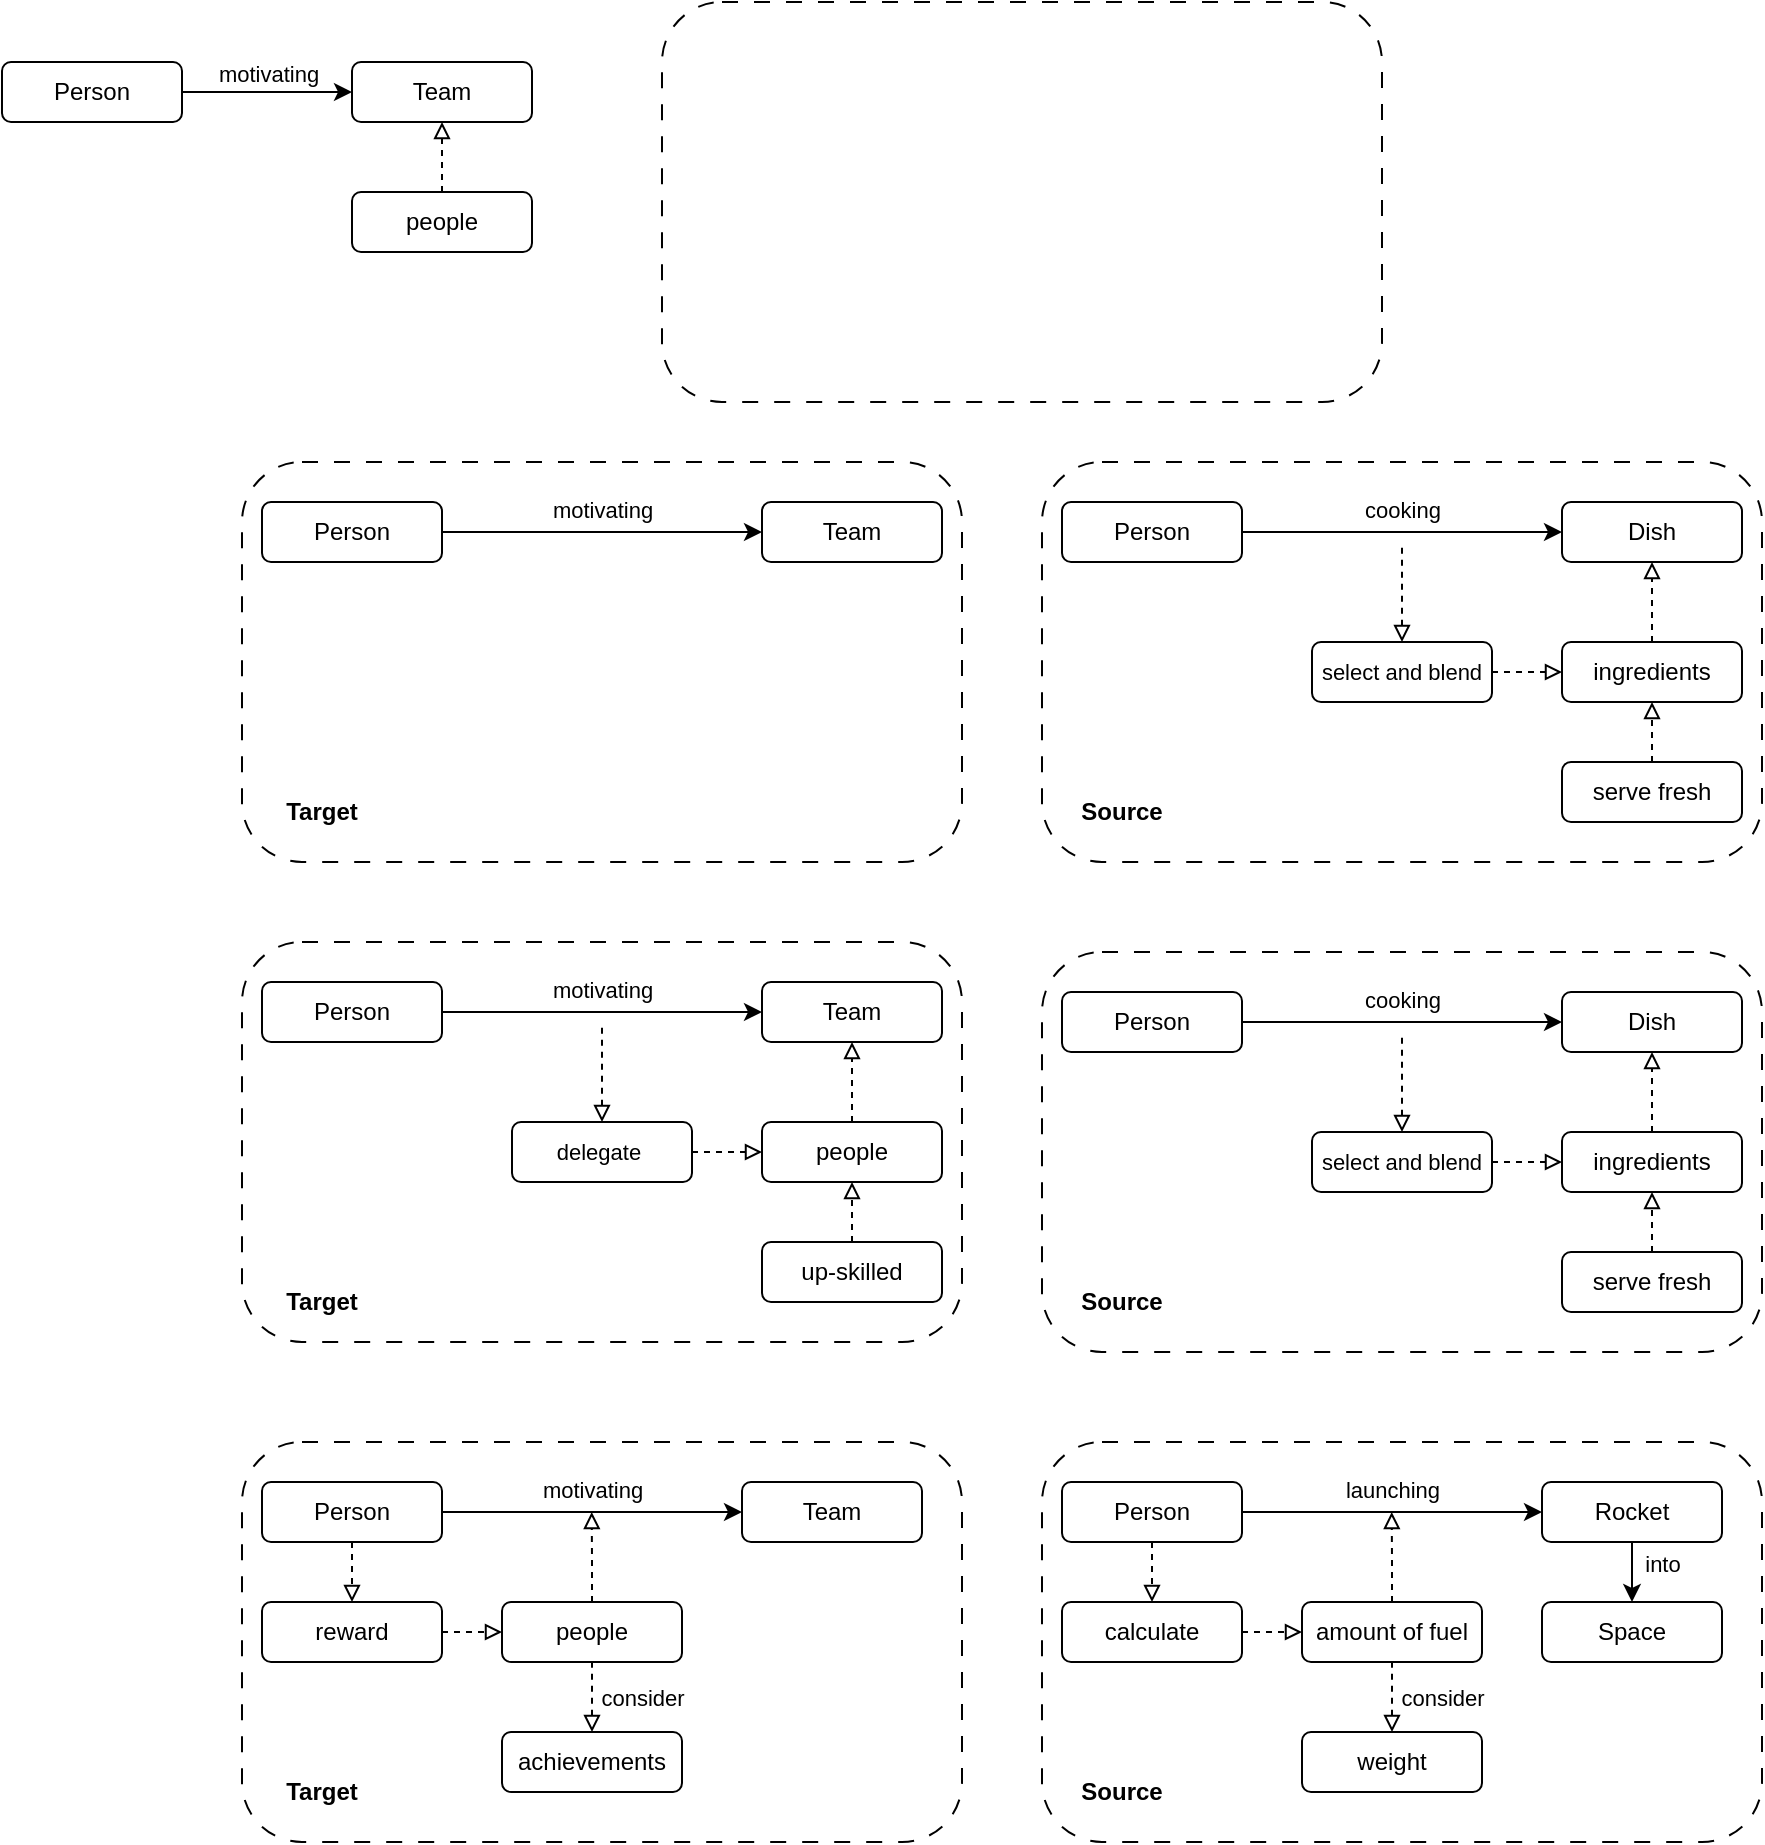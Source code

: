 <mxfile version="22.0.8" type="github">
  <diagram name="Page-1" id="jASNOiwGnqA6pGNYTXdg">
    <mxGraphModel dx="2364" dy="1497" grid="1" gridSize="10" guides="1" tooltips="1" connect="1" arrows="1" fold="1" page="1" pageScale="1" pageWidth="1169" pageHeight="827" math="0" shadow="0">
      <root>
        <mxCell id="0" />
        <mxCell id="1" parent="0" />
        <mxCell id="znEUngbkiNl1JFGDMSZA-22" value="" style="rounded=1;whiteSpace=wrap;html=1;fillColor=none;dashed=1;strokeColor=default;dashPattern=8 8;" parent="1" vertex="1">
          <mxGeometry x="470" y="150" width="360" height="200" as="geometry" />
        </mxCell>
        <mxCell id="znEUngbkiNl1JFGDMSZA-8" value="motivating" style="edgeStyle=orthogonalEdgeStyle;rounded=0;orthogonalLoop=1;jettySize=auto;html=1;exitX=1;exitY=0.5;exitDx=0;exitDy=0;entryX=0;entryY=0.5;entryDx=0;entryDy=0;" parent="1" source="znEUngbkiNl1JFGDMSZA-6" target="znEUngbkiNl1JFGDMSZA-7" edge="1">
          <mxGeometry x="0.012" y="9" relative="1" as="geometry">
            <mxPoint as="offset" />
          </mxGeometry>
        </mxCell>
        <mxCell id="znEUngbkiNl1JFGDMSZA-6" value="Person" style="rounded=1;whiteSpace=wrap;html=1;" parent="1" vertex="1">
          <mxGeometry x="-50" y="-50" width="90" height="30" as="geometry" />
        </mxCell>
        <mxCell id="znEUngbkiNl1JFGDMSZA-7" value="Team" style="rounded=1;whiteSpace=wrap;html=1;" parent="1" vertex="1">
          <mxGeometry x="125" y="-50" width="90" height="30" as="geometry" />
        </mxCell>
        <mxCell id="znEUngbkiNl1JFGDMSZA-9" value="cooking" style="edgeStyle=orthogonalEdgeStyle;rounded=0;orthogonalLoop=1;jettySize=auto;html=1;exitX=1;exitY=0.5;exitDx=0;exitDy=0;entryX=0;entryY=0.5;entryDx=0;entryDy=0;" parent="1" source="znEUngbkiNl1JFGDMSZA-10" target="znEUngbkiNl1JFGDMSZA-11" edge="1">
          <mxGeometry x="-0.005" y="11" relative="1" as="geometry">
            <mxPoint as="offset" />
          </mxGeometry>
        </mxCell>
        <mxCell id="znEUngbkiNl1JFGDMSZA-10" value="Person" style="rounded=1;whiteSpace=wrap;html=1;" parent="1" vertex="1">
          <mxGeometry x="480" y="170" width="90" height="30" as="geometry" />
        </mxCell>
        <mxCell id="znEUngbkiNl1JFGDMSZA-11" value="Dish" style="rounded=1;whiteSpace=wrap;html=1;" parent="1" vertex="1">
          <mxGeometry x="730" y="170" width="90" height="30" as="geometry" />
        </mxCell>
        <mxCell id="znEUngbkiNl1JFGDMSZA-17" style="edgeStyle=orthogonalEdgeStyle;rounded=0;orthogonalLoop=1;jettySize=auto;html=1;exitX=0.5;exitY=0;exitDx=0;exitDy=0;entryX=0.5;entryY=1;entryDx=0;entryDy=0;dashed=1;endArrow=block;endFill=0;" parent="1" source="znEUngbkiNl1JFGDMSZA-12" target="znEUngbkiNl1JFGDMSZA-11" edge="1">
          <mxGeometry relative="1" as="geometry" />
        </mxCell>
        <mxCell id="znEUngbkiNl1JFGDMSZA-12" value="ingredients" style="rounded=1;whiteSpace=wrap;html=1;" parent="1" vertex="1">
          <mxGeometry x="730" y="240" width="90" height="30" as="geometry" />
        </mxCell>
        <mxCell id="znEUngbkiNl1JFGDMSZA-19" style="edgeStyle=orthogonalEdgeStyle;rounded=0;orthogonalLoop=1;jettySize=auto;html=1;exitX=0.5;exitY=0;exitDx=0;exitDy=0;startArrow=block;startFill=0;endArrow=none;endFill=0;dashed=1;" parent="1" source="znEUngbkiNl1JFGDMSZA-14" edge="1">
          <mxGeometry relative="1" as="geometry">
            <mxPoint x="650" y="190" as="targetPoint" />
          </mxGeometry>
        </mxCell>
        <mxCell id="znEUngbkiNl1JFGDMSZA-20" style="edgeStyle=orthogonalEdgeStyle;rounded=0;orthogonalLoop=1;jettySize=auto;html=1;exitX=1;exitY=0.5;exitDx=0;exitDy=0;entryX=0;entryY=0.5;entryDx=0;entryDy=0;endArrow=block;endFill=0;dashed=1;" parent="1" source="znEUngbkiNl1JFGDMSZA-14" target="znEUngbkiNl1JFGDMSZA-12" edge="1">
          <mxGeometry relative="1" as="geometry" />
        </mxCell>
        <mxCell id="znEUngbkiNl1JFGDMSZA-14" value="&lt;font style=&quot;font-size: 11px;&quot;&gt;select and blend&lt;/font&gt;" style="rounded=1;whiteSpace=wrap;html=1;" parent="1" vertex="1">
          <mxGeometry x="605" y="240" width="90" height="30" as="geometry" />
        </mxCell>
        <mxCell id="znEUngbkiNl1JFGDMSZA-16" style="edgeStyle=orthogonalEdgeStyle;rounded=0;orthogonalLoop=1;jettySize=auto;html=1;exitX=0.5;exitY=0;exitDx=0;exitDy=0;dashed=1;endArrow=block;endFill=0;entryX=0.5;entryY=1;entryDx=0;entryDy=0;" parent="1" source="znEUngbkiNl1JFGDMSZA-15" target="znEUngbkiNl1JFGDMSZA-12" edge="1">
          <mxGeometry relative="1" as="geometry">
            <mxPoint x="880" y="300" as="targetPoint" />
          </mxGeometry>
        </mxCell>
        <mxCell id="znEUngbkiNl1JFGDMSZA-15" value="serve fresh" style="rounded=1;whiteSpace=wrap;html=1;" parent="1" vertex="1">
          <mxGeometry x="730" y="300" width="90" height="30" as="geometry" />
        </mxCell>
        <mxCell id="znEUngbkiNl1JFGDMSZA-24" style="edgeStyle=orthogonalEdgeStyle;rounded=0;orthogonalLoop=1;jettySize=auto;html=1;exitX=0.5;exitY=0;exitDx=0;exitDy=0;entryX=0.5;entryY=1;entryDx=0;entryDy=0;endArrow=block;endFill=0;dashed=1;" parent="1" source="znEUngbkiNl1JFGDMSZA-23" target="znEUngbkiNl1JFGDMSZA-7" edge="1">
          <mxGeometry relative="1" as="geometry" />
        </mxCell>
        <mxCell id="znEUngbkiNl1JFGDMSZA-23" value="people" style="rounded=1;whiteSpace=wrap;html=1;" parent="1" vertex="1">
          <mxGeometry x="125" y="15" width="90" height="30" as="geometry" />
        </mxCell>
        <mxCell id="znEUngbkiNl1JFGDMSZA-25" value="" style="rounded=1;whiteSpace=wrap;html=1;fillColor=none;dashed=1;strokeColor=default;dashPattern=8 8;" parent="1" vertex="1">
          <mxGeometry x="280" y="-80" width="360" height="200" as="geometry" />
        </mxCell>
        <mxCell id="znEUngbkiNl1JFGDMSZA-26" value="" style="rounded=1;whiteSpace=wrap;html=1;fillColor=none;dashed=1;strokeColor=default;dashPattern=8 8;" parent="1" vertex="1">
          <mxGeometry x="70" y="150" width="360" height="200" as="geometry" />
        </mxCell>
        <mxCell id="znEUngbkiNl1JFGDMSZA-27" value="motivating" style="edgeStyle=orthogonalEdgeStyle;rounded=0;orthogonalLoop=1;jettySize=auto;html=1;exitX=1;exitY=0.5;exitDx=0;exitDy=0;entryX=0;entryY=0.5;entryDx=0;entryDy=0;" parent="1" source="znEUngbkiNl1JFGDMSZA-28" target="znEUngbkiNl1JFGDMSZA-29" edge="1">
          <mxGeometry y="11" relative="1" as="geometry">
            <mxPoint as="offset" />
          </mxGeometry>
        </mxCell>
        <mxCell id="znEUngbkiNl1JFGDMSZA-28" value="Person" style="rounded=1;whiteSpace=wrap;html=1;" parent="1" vertex="1">
          <mxGeometry x="80" y="170" width="90" height="30" as="geometry" />
        </mxCell>
        <mxCell id="znEUngbkiNl1JFGDMSZA-29" value="Team" style="rounded=1;whiteSpace=wrap;html=1;" parent="1" vertex="1">
          <mxGeometry x="330" y="170" width="90" height="30" as="geometry" />
        </mxCell>
        <mxCell id="znEUngbkiNl1JFGDMSZA-37" value="" style="rounded=1;whiteSpace=wrap;html=1;fillColor=none;dashed=1;strokeColor=default;dashPattern=8 8;" parent="1" vertex="1">
          <mxGeometry x="70" y="390" width="360" height="200" as="geometry" />
        </mxCell>
        <mxCell id="znEUngbkiNl1JFGDMSZA-38" value="motivating" style="edgeStyle=orthogonalEdgeStyle;rounded=0;orthogonalLoop=1;jettySize=auto;html=1;exitX=1;exitY=0.5;exitDx=0;exitDy=0;entryX=0;entryY=0.5;entryDx=0;entryDy=0;" parent="1" source="znEUngbkiNl1JFGDMSZA-39" target="znEUngbkiNl1JFGDMSZA-40" edge="1">
          <mxGeometry x="-0.005" y="11" relative="1" as="geometry">
            <mxPoint as="offset" />
          </mxGeometry>
        </mxCell>
        <mxCell id="znEUngbkiNl1JFGDMSZA-39" value="Person" style="rounded=1;whiteSpace=wrap;html=1;" parent="1" vertex="1">
          <mxGeometry x="80" y="410" width="90" height="30" as="geometry" />
        </mxCell>
        <mxCell id="znEUngbkiNl1JFGDMSZA-40" value="Team" style="rounded=1;whiteSpace=wrap;html=1;" parent="1" vertex="1">
          <mxGeometry x="330" y="410" width="90" height="30" as="geometry" />
        </mxCell>
        <mxCell id="znEUngbkiNl1JFGDMSZA-41" style="edgeStyle=orthogonalEdgeStyle;rounded=0;orthogonalLoop=1;jettySize=auto;html=1;exitX=0.5;exitY=0;exitDx=0;exitDy=0;entryX=0.5;entryY=1;entryDx=0;entryDy=0;dashed=1;endArrow=block;endFill=0;" parent="1" source="znEUngbkiNl1JFGDMSZA-42" target="znEUngbkiNl1JFGDMSZA-40" edge="1">
          <mxGeometry relative="1" as="geometry" />
        </mxCell>
        <mxCell id="znEUngbkiNl1JFGDMSZA-42" value="people" style="rounded=1;whiteSpace=wrap;html=1;" parent="1" vertex="1">
          <mxGeometry x="330" y="480" width="90" height="30" as="geometry" />
        </mxCell>
        <mxCell id="znEUngbkiNl1JFGDMSZA-43" style="edgeStyle=orthogonalEdgeStyle;rounded=0;orthogonalLoop=1;jettySize=auto;html=1;exitX=0.5;exitY=0;exitDx=0;exitDy=0;startArrow=block;startFill=0;endArrow=none;endFill=0;dashed=1;" parent="1" source="znEUngbkiNl1JFGDMSZA-45" edge="1">
          <mxGeometry relative="1" as="geometry">
            <mxPoint x="250" y="430" as="targetPoint" />
          </mxGeometry>
        </mxCell>
        <mxCell id="znEUngbkiNl1JFGDMSZA-44" style="edgeStyle=orthogonalEdgeStyle;rounded=0;orthogonalLoop=1;jettySize=auto;html=1;exitX=1;exitY=0.5;exitDx=0;exitDy=0;entryX=0;entryY=0.5;entryDx=0;entryDy=0;endArrow=block;endFill=0;dashed=1;" parent="1" source="znEUngbkiNl1JFGDMSZA-45" target="znEUngbkiNl1JFGDMSZA-42" edge="1">
          <mxGeometry relative="1" as="geometry" />
        </mxCell>
        <mxCell id="znEUngbkiNl1JFGDMSZA-45" value="&lt;font style=&quot;font-size: 11px;&quot;&gt;delegate&amp;nbsp;&lt;/font&gt;" style="rounded=1;whiteSpace=wrap;html=1;" parent="1" vertex="1">
          <mxGeometry x="205" y="480" width="90" height="30" as="geometry" />
        </mxCell>
        <mxCell id="znEUngbkiNl1JFGDMSZA-46" style="edgeStyle=orthogonalEdgeStyle;rounded=0;orthogonalLoop=1;jettySize=auto;html=1;exitX=0.5;exitY=0;exitDx=0;exitDy=0;dashed=1;endArrow=block;endFill=0;entryX=0.5;entryY=1;entryDx=0;entryDy=0;" parent="1" source="znEUngbkiNl1JFGDMSZA-47" target="znEUngbkiNl1JFGDMSZA-42" edge="1">
          <mxGeometry relative="1" as="geometry">
            <mxPoint x="480" y="540" as="targetPoint" />
          </mxGeometry>
        </mxCell>
        <mxCell id="znEUngbkiNl1JFGDMSZA-47" value="up-skilled" style="rounded=1;whiteSpace=wrap;html=1;" parent="1" vertex="1">
          <mxGeometry x="330" y="540" width="90" height="30" as="geometry" />
        </mxCell>
        <mxCell id="znEUngbkiNl1JFGDMSZA-48" value="&lt;b&gt;Source&lt;/b&gt;" style="text;html=1;strokeColor=none;fillColor=none;align=center;verticalAlign=middle;whiteSpace=wrap;rounded=0;" parent="1" vertex="1">
          <mxGeometry x="480" y="310" width="60" height="30" as="geometry" />
        </mxCell>
        <mxCell id="znEUngbkiNl1JFGDMSZA-49" value="&lt;b&gt;Target&lt;/b&gt;" style="text;html=1;strokeColor=none;fillColor=none;align=center;verticalAlign=middle;whiteSpace=wrap;rounded=0;" parent="1" vertex="1">
          <mxGeometry x="80" y="310" width="60" height="30" as="geometry" />
        </mxCell>
        <mxCell id="znEUngbkiNl1JFGDMSZA-50" value="" style="rounded=1;whiteSpace=wrap;html=1;fillColor=none;dashed=1;strokeColor=default;dashPattern=8 8;" parent="1" vertex="1">
          <mxGeometry x="470" y="395" width="360" height="200" as="geometry" />
        </mxCell>
        <mxCell id="znEUngbkiNl1JFGDMSZA-51" value="cooking" style="edgeStyle=orthogonalEdgeStyle;rounded=0;orthogonalLoop=1;jettySize=auto;html=1;exitX=1;exitY=0.5;exitDx=0;exitDy=0;entryX=0;entryY=0.5;entryDx=0;entryDy=0;" parent="1" source="znEUngbkiNl1JFGDMSZA-52" target="znEUngbkiNl1JFGDMSZA-53" edge="1">
          <mxGeometry x="-0.005" y="11" relative="1" as="geometry">
            <mxPoint as="offset" />
          </mxGeometry>
        </mxCell>
        <mxCell id="znEUngbkiNl1JFGDMSZA-52" value="Person" style="rounded=1;whiteSpace=wrap;html=1;" parent="1" vertex="1">
          <mxGeometry x="480" y="415" width="90" height="30" as="geometry" />
        </mxCell>
        <mxCell id="znEUngbkiNl1JFGDMSZA-53" value="Dish" style="rounded=1;whiteSpace=wrap;html=1;" parent="1" vertex="1">
          <mxGeometry x="730" y="415" width="90" height="30" as="geometry" />
        </mxCell>
        <mxCell id="znEUngbkiNl1JFGDMSZA-54" style="edgeStyle=orthogonalEdgeStyle;rounded=0;orthogonalLoop=1;jettySize=auto;html=1;exitX=0.5;exitY=0;exitDx=0;exitDy=0;entryX=0.5;entryY=1;entryDx=0;entryDy=0;dashed=1;endArrow=block;endFill=0;" parent="1" source="znEUngbkiNl1JFGDMSZA-55" target="znEUngbkiNl1JFGDMSZA-53" edge="1">
          <mxGeometry relative="1" as="geometry" />
        </mxCell>
        <mxCell id="znEUngbkiNl1JFGDMSZA-55" value="ingredients" style="rounded=1;whiteSpace=wrap;html=1;" parent="1" vertex="1">
          <mxGeometry x="730" y="485" width="90" height="30" as="geometry" />
        </mxCell>
        <mxCell id="znEUngbkiNl1JFGDMSZA-56" style="edgeStyle=orthogonalEdgeStyle;rounded=0;orthogonalLoop=1;jettySize=auto;html=1;exitX=0.5;exitY=0;exitDx=0;exitDy=0;startArrow=block;startFill=0;endArrow=none;endFill=0;dashed=1;" parent="1" source="znEUngbkiNl1JFGDMSZA-58" edge="1">
          <mxGeometry relative="1" as="geometry">
            <mxPoint x="650" y="435" as="targetPoint" />
          </mxGeometry>
        </mxCell>
        <mxCell id="znEUngbkiNl1JFGDMSZA-57" style="edgeStyle=orthogonalEdgeStyle;rounded=0;orthogonalLoop=1;jettySize=auto;html=1;exitX=1;exitY=0.5;exitDx=0;exitDy=0;entryX=0;entryY=0.5;entryDx=0;entryDy=0;endArrow=block;endFill=0;dashed=1;" parent="1" source="znEUngbkiNl1JFGDMSZA-58" target="znEUngbkiNl1JFGDMSZA-55" edge="1">
          <mxGeometry relative="1" as="geometry" />
        </mxCell>
        <mxCell id="znEUngbkiNl1JFGDMSZA-58" value="&lt;font style=&quot;font-size: 11px;&quot;&gt;select and blend&lt;/font&gt;" style="rounded=1;whiteSpace=wrap;html=1;" parent="1" vertex="1">
          <mxGeometry x="605" y="485" width="90" height="30" as="geometry" />
        </mxCell>
        <mxCell id="znEUngbkiNl1JFGDMSZA-59" style="edgeStyle=orthogonalEdgeStyle;rounded=0;orthogonalLoop=1;jettySize=auto;html=1;exitX=0.5;exitY=0;exitDx=0;exitDy=0;dashed=1;endArrow=block;endFill=0;entryX=0.5;entryY=1;entryDx=0;entryDy=0;" parent="1" source="znEUngbkiNl1JFGDMSZA-60" target="znEUngbkiNl1JFGDMSZA-55" edge="1">
          <mxGeometry relative="1" as="geometry">
            <mxPoint x="880" y="545" as="targetPoint" />
          </mxGeometry>
        </mxCell>
        <mxCell id="znEUngbkiNl1JFGDMSZA-60" value="serve fresh" style="rounded=1;whiteSpace=wrap;html=1;" parent="1" vertex="1">
          <mxGeometry x="730" y="545" width="90" height="30" as="geometry" />
        </mxCell>
        <mxCell id="znEUngbkiNl1JFGDMSZA-61" value="&lt;b&gt;Source&lt;/b&gt;" style="text;html=1;strokeColor=none;fillColor=none;align=center;verticalAlign=middle;whiteSpace=wrap;rounded=0;" parent="1" vertex="1">
          <mxGeometry x="480" y="555" width="60" height="30" as="geometry" />
        </mxCell>
        <mxCell id="znEUngbkiNl1JFGDMSZA-62" value="&lt;b&gt;Target&lt;/b&gt;" style="text;html=1;strokeColor=none;fillColor=none;align=center;verticalAlign=middle;whiteSpace=wrap;rounded=0;" parent="1" vertex="1">
          <mxGeometry x="80" y="555" width="60" height="30" as="geometry" />
        </mxCell>
        <mxCell id="ua3LcPoCW63yyeBJR-2Q-12" value="" style="rounded=1;whiteSpace=wrap;html=1;fillColor=none;dashed=1;strokeColor=default;dashPattern=8 8;" vertex="1" parent="1">
          <mxGeometry x="470" y="640" width="360" height="200" as="geometry" />
        </mxCell>
        <mxCell id="ua3LcPoCW63yyeBJR-2Q-13" value="launching" style="edgeStyle=orthogonalEdgeStyle;rounded=0;orthogonalLoop=1;jettySize=auto;html=1;exitX=1;exitY=0.5;exitDx=0;exitDy=0;entryX=0;entryY=0.5;entryDx=0;entryDy=0;" edge="1" parent="1" source="ua3LcPoCW63yyeBJR-2Q-14" target="ua3LcPoCW63yyeBJR-2Q-15">
          <mxGeometry x="-0.005" y="11" relative="1" as="geometry">
            <mxPoint as="offset" />
          </mxGeometry>
        </mxCell>
        <mxCell id="ua3LcPoCW63yyeBJR-2Q-32" style="edgeStyle=orthogonalEdgeStyle;rounded=0;orthogonalLoop=1;jettySize=auto;html=1;exitX=0.5;exitY=1;exitDx=0;exitDy=0;entryX=0.5;entryY=0;entryDx=0;entryDy=0;dashed=1;endArrow=block;endFill=0;" edge="1" parent="1" source="ua3LcPoCW63yyeBJR-2Q-14" target="ua3LcPoCW63yyeBJR-2Q-27">
          <mxGeometry relative="1" as="geometry" />
        </mxCell>
        <mxCell id="ua3LcPoCW63yyeBJR-2Q-14" value="Person" style="rounded=1;whiteSpace=wrap;html=1;" vertex="1" parent="1">
          <mxGeometry x="480" y="660" width="90" height="30" as="geometry" />
        </mxCell>
        <mxCell id="ua3LcPoCW63yyeBJR-2Q-30" style="edgeStyle=orthogonalEdgeStyle;rounded=0;orthogonalLoop=1;jettySize=auto;html=1;exitX=0.5;exitY=1;exitDx=0;exitDy=0;entryX=0.5;entryY=0;entryDx=0;entryDy=0;" edge="1" parent="1" source="ua3LcPoCW63yyeBJR-2Q-15" target="ua3LcPoCW63yyeBJR-2Q-26">
          <mxGeometry relative="1" as="geometry" />
        </mxCell>
        <mxCell id="ua3LcPoCW63yyeBJR-2Q-31" value="into" style="edgeLabel;html=1;align=center;verticalAlign=middle;resizable=0;points=[];" vertex="1" connectable="0" parent="ua3LcPoCW63yyeBJR-2Q-30">
          <mxGeometry x="-0.273" relative="1" as="geometry">
            <mxPoint x="15" as="offset" />
          </mxGeometry>
        </mxCell>
        <mxCell id="ua3LcPoCW63yyeBJR-2Q-15" value="Rocket" style="rounded=1;whiteSpace=wrap;html=1;" vertex="1" parent="1">
          <mxGeometry x="720" y="660" width="90" height="30" as="geometry" />
        </mxCell>
        <mxCell id="ua3LcPoCW63yyeBJR-2Q-23" value="&lt;b&gt;Source&lt;/b&gt;" style="text;html=1;strokeColor=none;fillColor=none;align=center;verticalAlign=middle;whiteSpace=wrap;rounded=0;" vertex="1" parent="1">
          <mxGeometry x="480" y="800" width="60" height="30" as="geometry" />
        </mxCell>
        <mxCell id="ua3LcPoCW63yyeBJR-2Q-26" value="Space" style="rounded=1;whiteSpace=wrap;html=1;" vertex="1" parent="1">
          <mxGeometry x="720" y="720" width="90" height="30" as="geometry" />
        </mxCell>
        <mxCell id="ua3LcPoCW63yyeBJR-2Q-34" style="edgeStyle=orthogonalEdgeStyle;rounded=0;orthogonalLoop=1;jettySize=auto;html=1;exitX=1;exitY=0.5;exitDx=0;exitDy=0;entryX=0;entryY=0.5;entryDx=0;entryDy=0;dashed=1;endArrow=block;endFill=0;" edge="1" parent="1" source="ua3LcPoCW63yyeBJR-2Q-27" target="ua3LcPoCW63yyeBJR-2Q-28">
          <mxGeometry relative="1" as="geometry" />
        </mxCell>
        <mxCell id="ua3LcPoCW63yyeBJR-2Q-27" value="calculate" style="rounded=1;whiteSpace=wrap;html=1;" vertex="1" parent="1">
          <mxGeometry x="480" y="720" width="90" height="30" as="geometry" />
        </mxCell>
        <mxCell id="ua3LcPoCW63yyeBJR-2Q-35" style="edgeStyle=orthogonalEdgeStyle;rounded=0;orthogonalLoop=1;jettySize=auto;html=1;exitX=0.5;exitY=0;exitDx=0;exitDy=0;dashed=1;endArrow=block;endFill=0;" edge="1" parent="1" source="ua3LcPoCW63yyeBJR-2Q-28">
          <mxGeometry relative="1" as="geometry">
            <mxPoint x="644.857" y="675" as="targetPoint" />
          </mxGeometry>
        </mxCell>
        <mxCell id="ua3LcPoCW63yyeBJR-2Q-28" value="amount of fuel" style="rounded=1;whiteSpace=wrap;html=1;" vertex="1" parent="1">
          <mxGeometry x="600" y="720" width="90" height="30" as="geometry" />
        </mxCell>
        <mxCell id="ua3LcPoCW63yyeBJR-2Q-33" style="edgeStyle=orthogonalEdgeStyle;rounded=0;orthogonalLoop=1;jettySize=auto;html=1;exitX=0.5;exitY=0;exitDx=0;exitDy=0;entryX=0.5;entryY=1;entryDx=0;entryDy=0;endArrow=none;endFill=0;dashed=1;startArrow=block;startFill=0;" edge="1" parent="1" source="ua3LcPoCW63yyeBJR-2Q-29" target="ua3LcPoCW63yyeBJR-2Q-28">
          <mxGeometry relative="1" as="geometry" />
        </mxCell>
        <mxCell id="ua3LcPoCW63yyeBJR-2Q-36" value="consider" style="edgeLabel;html=1;align=center;verticalAlign=middle;resizable=0;points=[];" vertex="1" connectable="0" parent="ua3LcPoCW63yyeBJR-2Q-33">
          <mxGeometry x="-0.031" y="2" relative="1" as="geometry">
            <mxPoint x="27" as="offset" />
          </mxGeometry>
        </mxCell>
        <mxCell id="ua3LcPoCW63yyeBJR-2Q-29" value="weight" style="rounded=1;whiteSpace=wrap;html=1;" vertex="1" parent="1">
          <mxGeometry x="600" y="785" width="90" height="30" as="geometry" />
        </mxCell>
        <mxCell id="ua3LcPoCW63yyeBJR-2Q-37" value="" style="rounded=1;whiteSpace=wrap;html=1;fillColor=none;dashed=1;strokeColor=default;dashPattern=8 8;" vertex="1" parent="1">
          <mxGeometry x="70" y="640" width="360" height="200" as="geometry" />
        </mxCell>
        <mxCell id="ua3LcPoCW63yyeBJR-2Q-38" value="motivating" style="edgeStyle=orthogonalEdgeStyle;rounded=0;orthogonalLoop=1;jettySize=auto;html=1;exitX=1;exitY=0.5;exitDx=0;exitDy=0;entryX=0;entryY=0.5;entryDx=0;entryDy=0;" edge="1" parent="1" source="ua3LcPoCW63yyeBJR-2Q-40" target="ua3LcPoCW63yyeBJR-2Q-43">
          <mxGeometry x="-0.005" y="11" relative="1" as="geometry">
            <mxPoint as="offset" />
          </mxGeometry>
        </mxCell>
        <mxCell id="ua3LcPoCW63yyeBJR-2Q-39" style="edgeStyle=orthogonalEdgeStyle;rounded=0;orthogonalLoop=1;jettySize=auto;html=1;exitX=0.5;exitY=1;exitDx=0;exitDy=0;entryX=0.5;entryY=0;entryDx=0;entryDy=0;dashed=1;endArrow=block;endFill=0;" edge="1" parent="1" source="ua3LcPoCW63yyeBJR-2Q-40" target="ua3LcPoCW63yyeBJR-2Q-47">
          <mxGeometry relative="1" as="geometry" />
        </mxCell>
        <mxCell id="ua3LcPoCW63yyeBJR-2Q-40" value="Person" style="rounded=1;whiteSpace=wrap;html=1;" vertex="1" parent="1">
          <mxGeometry x="80" y="660" width="90" height="30" as="geometry" />
        </mxCell>
        <mxCell id="ua3LcPoCW63yyeBJR-2Q-43" value="Team" style="rounded=1;whiteSpace=wrap;html=1;" vertex="1" parent="1">
          <mxGeometry x="320" y="660" width="90" height="30" as="geometry" />
        </mxCell>
        <mxCell id="ua3LcPoCW63yyeBJR-2Q-44" value="&lt;b&gt;Target&lt;/b&gt;" style="text;html=1;strokeColor=none;fillColor=none;align=center;verticalAlign=middle;whiteSpace=wrap;rounded=0;" vertex="1" parent="1">
          <mxGeometry x="80" y="800" width="60" height="30" as="geometry" />
        </mxCell>
        <mxCell id="ua3LcPoCW63yyeBJR-2Q-46" style="edgeStyle=orthogonalEdgeStyle;rounded=0;orthogonalLoop=1;jettySize=auto;html=1;exitX=1;exitY=0.5;exitDx=0;exitDy=0;entryX=0;entryY=0.5;entryDx=0;entryDy=0;dashed=1;endArrow=block;endFill=0;" edge="1" parent="1" source="ua3LcPoCW63yyeBJR-2Q-47" target="ua3LcPoCW63yyeBJR-2Q-49">
          <mxGeometry relative="1" as="geometry" />
        </mxCell>
        <mxCell id="ua3LcPoCW63yyeBJR-2Q-47" value="reward" style="rounded=1;whiteSpace=wrap;html=1;" vertex="1" parent="1">
          <mxGeometry x="80" y="720" width="90" height="30" as="geometry" />
        </mxCell>
        <mxCell id="ua3LcPoCW63yyeBJR-2Q-48" style="edgeStyle=orthogonalEdgeStyle;rounded=0;orthogonalLoop=1;jettySize=auto;html=1;exitX=0.5;exitY=0;exitDx=0;exitDy=0;dashed=1;endArrow=block;endFill=0;" edge="1" parent="1" source="ua3LcPoCW63yyeBJR-2Q-49">
          <mxGeometry relative="1" as="geometry">
            <mxPoint x="244.857" y="675" as="targetPoint" />
          </mxGeometry>
        </mxCell>
        <mxCell id="ua3LcPoCW63yyeBJR-2Q-49" value="people" style="rounded=1;whiteSpace=wrap;html=1;" vertex="1" parent="1">
          <mxGeometry x="200" y="720" width="90" height="30" as="geometry" />
        </mxCell>
        <mxCell id="ua3LcPoCW63yyeBJR-2Q-50" style="edgeStyle=orthogonalEdgeStyle;rounded=0;orthogonalLoop=1;jettySize=auto;html=1;exitX=0.5;exitY=0;exitDx=0;exitDy=0;entryX=0.5;entryY=1;entryDx=0;entryDy=0;endArrow=none;endFill=0;dashed=1;startArrow=block;startFill=0;" edge="1" parent="1" source="ua3LcPoCW63yyeBJR-2Q-52" target="ua3LcPoCW63yyeBJR-2Q-49">
          <mxGeometry relative="1" as="geometry" />
        </mxCell>
        <mxCell id="ua3LcPoCW63yyeBJR-2Q-51" value="consider" style="edgeLabel;html=1;align=center;verticalAlign=middle;resizable=0;points=[];" vertex="1" connectable="0" parent="ua3LcPoCW63yyeBJR-2Q-50">
          <mxGeometry x="-0.031" y="2" relative="1" as="geometry">
            <mxPoint x="27" as="offset" />
          </mxGeometry>
        </mxCell>
        <mxCell id="ua3LcPoCW63yyeBJR-2Q-52" value="achievements" style="rounded=1;whiteSpace=wrap;html=1;" vertex="1" parent="1">
          <mxGeometry x="200" y="785" width="90" height="30" as="geometry" />
        </mxCell>
      </root>
    </mxGraphModel>
  </diagram>
</mxfile>
